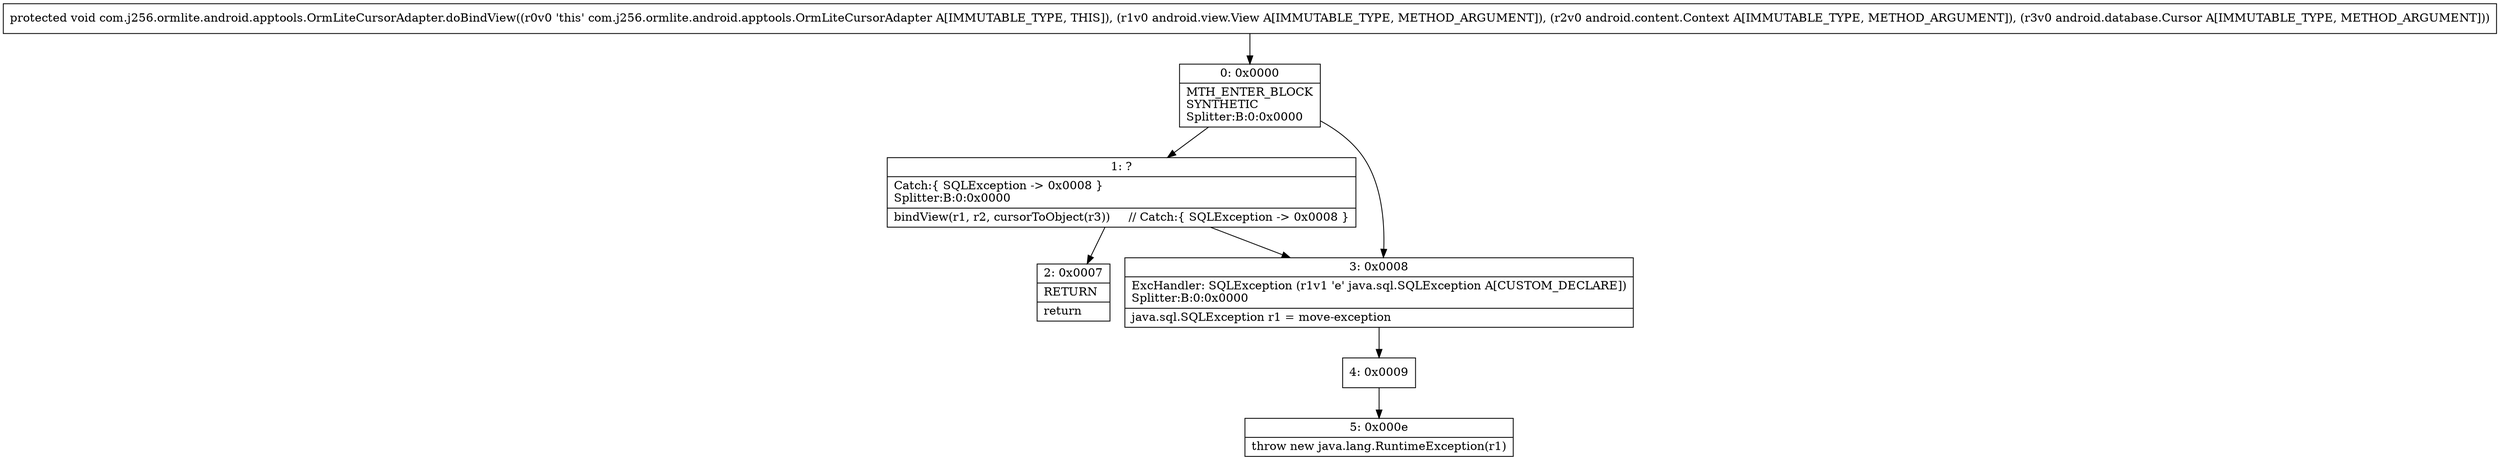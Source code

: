 digraph "CFG forcom.j256.ormlite.android.apptools.OrmLiteCursorAdapter.doBindView(Landroid\/view\/View;Landroid\/content\/Context;Landroid\/database\/Cursor;)V" {
Node_0 [shape=record,label="{0\:\ 0x0000|MTH_ENTER_BLOCK\lSYNTHETIC\lSplitter:B:0:0x0000\l}"];
Node_1 [shape=record,label="{1\:\ ?|Catch:\{ SQLException \-\> 0x0008 \}\lSplitter:B:0:0x0000\l|bindView(r1, r2, cursorToObject(r3))     \/\/ Catch:\{ SQLException \-\> 0x0008 \}\l}"];
Node_2 [shape=record,label="{2\:\ 0x0007|RETURN\l|return\l}"];
Node_3 [shape=record,label="{3\:\ 0x0008|ExcHandler: SQLException (r1v1 'e' java.sql.SQLException A[CUSTOM_DECLARE])\lSplitter:B:0:0x0000\l|java.sql.SQLException r1 = move\-exception\l}"];
Node_4 [shape=record,label="{4\:\ 0x0009}"];
Node_5 [shape=record,label="{5\:\ 0x000e|throw new java.lang.RuntimeException(r1)\l}"];
MethodNode[shape=record,label="{protected void com.j256.ormlite.android.apptools.OrmLiteCursorAdapter.doBindView((r0v0 'this' com.j256.ormlite.android.apptools.OrmLiteCursorAdapter A[IMMUTABLE_TYPE, THIS]), (r1v0 android.view.View A[IMMUTABLE_TYPE, METHOD_ARGUMENT]), (r2v0 android.content.Context A[IMMUTABLE_TYPE, METHOD_ARGUMENT]), (r3v0 android.database.Cursor A[IMMUTABLE_TYPE, METHOD_ARGUMENT])) }"];
MethodNode -> Node_0;
Node_0 -> Node_1;
Node_0 -> Node_3;
Node_1 -> Node_2;
Node_1 -> Node_3;
Node_3 -> Node_4;
Node_4 -> Node_5;
}

